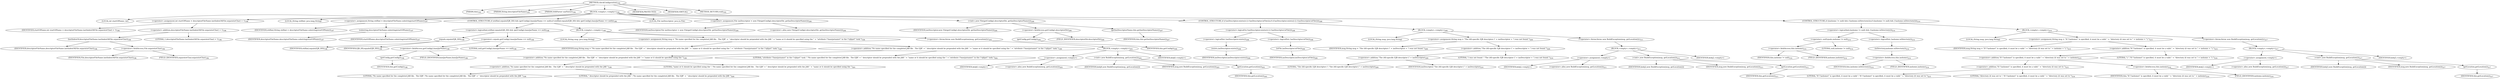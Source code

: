digraph "checkConfiguration" {  
"169" [label = <(METHOD,checkConfiguration)<SUB>193</SUB>> ]
"19" [label = <(PARAM,this)<SUB>193</SUB>> ]
"170" [label = <(PARAM,String descriptorFileName)<SUB>193</SUB>> ]
"171" [label = <(PARAM,SAXParser saxParser)<SUB>194</SUB>> ]
"172" [label = <(BLOCK,&lt;empty&gt;,&lt;empty&gt;)<SUB>194</SUB>> ]
"173" [label = <(LOCAL,int startOfName: int)> ]
"174" [label = <(&lt;operator&gt;.assignment,int startOfName = descriptorFileName.lastIndexOf(File.separatorChar) + 1)<SUB>196</SUB>> ]
"175" [label = <(IDENTIFIER,startOfName,int startOfName = descriptorFileName.lastIndexOf(File.separatorChar) + 1)<SUB>196</SUB>> ]
"176" [label = <(&lt;operator&gt;.addition,descriptorFileName.lastIndexOf(File.separatorChar) + 1)<SUB>196</SUB>> ]
"177" [label = <(lastIndexOf,descriptorFileName.lastIndexOf(File.separatorChar))<SUB>196</SUB>> ]
"178" [label = <(IDENTIFIER,descriptorFileName,descriptorFileName.lastIndexOf(File.separatorChar))<SUB>196</SUB>> ]
"179" [label = <(&lt;operator&gt;.fieldAccess,File.separatorChar)<SUB>196</SUB>> ]
"180" [label = <(IDENTIFIER,File,descriptorFileName.lastIndexOf(File.separatorChar))<SUB>196</SUB>> ]
"181" [label = <(FIELD_IDENTIFIER,separatorChar,separatorChar)<SUB>196</SUB>> ]
"182" [label = <(LITERAL,1,descriptorFileName.lastIndexOf(File.separatorChar) + 1)<SUB>196</SUB>> ]
"183" [label = <(LOCAL,String stdXml: java.lang.String)> ]
"184" [label = <(&lt;operator&gt;.assignment,String stdXml = descriptorFileName.substring(startOfName))<SUB>197</SUB>> ]
"185" [label = <(IDENTIFIER,stdXml,String stdXml = descriptorFileName.substring(startOfName))<SUB>197</SUB>> ]
"186" [label = <(substring,descriptorFileName.substring(startOfName))<SUB>197</SUB>> ]
"187" [label = <(IDENTIFIER,descriptorFileName,descriptorFileName.substring(startOfName))<SUB>197</SUB>> ]
"188" [label = <(IDENTIFIER,startOfName,descriptorFileName.substring(startOfName))<SUB>197</SUB>> ]
"189" [label = <(CONTROL_STRUCTURE,if (stdXml.equals(EJB_DD) &amp;&amp; (getConfig().baseJarName == null)),if (stdXml.equals(EJB_DD) &amp;&amp; (getConfig().baseJarName == null)))<SUB>198</SUB>> ]
"190" [label = <(&lt;operator&gt;.logicalAnd,stdXml.equals(EJB_DD) &amp;&amp; (getConfig().baseJarName == null))<SUB>198</SUB>> ]
"191" [label = <(equals,equals(EJB_DD))<SUB>198</SUB>> ]
"192" [label = <(IDENTIFIER,stdXml,equals(EJB_DD))<SUB>198</SUB>> ]
"193" [label = <(IDENTIFIER,EJB_DD,equals(EJB_DD))<SUB>198</SUB>> ]
"194" [label = <(&lt;operator&gt;.equals,getConfig().baseJarName == null)<SUB>198</SUB>> ]
"195" [label = <(&lt;operator&gt;.fieldAccess,getConfig().baseJarName)<SUB>198</SUB>> ]
"196" [label = <(getConfig,getConfig())<SUB>198</SUB>> ]
"18" [label = <(IDENTIFIER,this,getConfig())<SUB>198</SUB>> ]
"197" [label = <(FIELD_IDENTIFIER,baseJarName,baseJarName)<SUB>198</SUB>> ]
"198" [label = <(LITERAL,null,getConfig().baseJarName == null)<SUB>198</SUB>> ]
"199" [label = <(BLOCK,&lt;empty&gt;,&lt;empty&gt;)<SUB>198</SUB>> ]
"200" [label = <(LOCAL,String msg: java.lang.String)> ]
"201" [label = <(&lt;operator&gt;.assignment,String msg = &quot;No name specified for the completed JAR file.  The EJB&quot; + &quot; descriptor should be prepended with the JAR &quot; + &quot;name or it should be specified using the &quot; + &quot;attribute \&quot;basejarname\&quot; in the \&quot;ejbjar\&quot; task.&quot;)<SUB>199</SUB>> ]
"202" [label = <(IDENTIFIER,msg,String msg = &quot;No name specified for the completed JAR file.  The EJB&quot; + &quot; descriptor should be prepended with the JAR &quot; + &quot;name or it should be specified using the &quot; + &quot;attribute \&quot;basejarname\&quot; in the \&quot;ejbjar\&quot; task.&quot;)<SUB>199</SUB>> ]
"203" [label = <(&lt;operator&gt;.addition,&quot;No name specified for the completed JAR file.  The EJB&quot; + &quot; descriptor should be prepended with the JAR &quot; + &quot;name or it should be specified using the &quot; + &quot;attribute \&quot;basejarname\&quot; in the \&quot;ejbjar\&quot; task.&quot;)<SUB>199</SUB>> ]
"204" [label = <(&lt;operator&gt;.addition,&quot;No name specified for the completed JAR file.  The EJB&quot; + &quot; descriptor should be prepended with the JAR &quot; + &quot;name or it should be specified using the &quot;)<SUB>199</SUB>> ]
"205" [label = <(&lt;operator&gt;.addition,&quot;No name specified for the completed JAR file.  The EJB&quot; + &quot; descriptor should be prepended with the JAR &quot;)<SUB>199</SUB>> ]
"206" [label = <(LITERAL,&quot;No name specified for the completed JAR file.  The EJB&quot;,&quot;No name specified for the completed JAR file.  The EJB&quot; + &quot; descriptor should be prepended with the JAR &quot;)<SUB>199</SUB>> ]
"207" [label = <(LITERAL,&quot; descriptor should be prepended with the JAR &quot;,&quot;No name specified for the completed JAR file.  The EJB&quot; + &quot; descriptor should be prepended with the JAR &quot;)<SUB>200</SUB>> ]
"208" [label = <(LITERAL,&quot;name or it should be specified using the &quot;,&quot;No name specified for the completed JAR file.  The EJB&quot; + &quot; descriptor should be prepended with the JAR &quot; + &quot;name or it should be specified using the &quot;)<SUB>201</SUB>> ]
"209" [label = <(LITERAL,&quot;attribute \&quot;basejarname\&quot; in the \&quot;ejbjar\&quot; task.&quot;,&quot;No name specified for the completed JAR file.  The EJB&quot; + &quot; descriptor should be prepended with the JAR &quot; + &quot;name or it should be specified using the &quot; + &quot;attribute \&quot;basejarname\&quot; in the \&quot;ejbjar\&quot; task.&quot;)<SUB>202</SUB>> ]
"210" [label = <(&lt;operator&gt;.throw,throw new BuildException(msg, getLocation());)<SUB>203</SUB>> ]
"211" [label = <(BLOCK,&lt;empty&gt;,&lt;empty&gt;)<SUB>203</SUB>> ]
"212" [label = <(&lt;operator&gt;.assignment,&lt;empty&gt;)> ]
"213" [label = <(IDENTIFIER,$obj0,&lt;empty&gt;)> ]
"214" [label = <(&lt;operator&gt;.alloc,new BuildException(msg, getLocation()))<SUB>203</SUB>> ]
"215" [label = <(&lt;init&gt;,new BuildException(msg, getLocation()))<SUB>203</SUB>> ]
"216" [label = <(IDENTIFIER,$obj0,new BuildException(msg, getLocation()))> ]
"217" [label = <(IDENTIFIER,msg,new BuildException(msg, getLocation()))<SUB>203</SUB>> ]
"218" [label = <(getLocation,getLocation())<SUB>203</SUB>> ]
"20" [label = <(IDENTIFIER,this,getLocation())<SUB>203</SUB>> ]
"219" [label = <(IDENTIFIER,$obj0,&lt;empty&gt;)> ]
"24" [label = <(LOCAL,File iasDescriptor: java.io.File)> ]
"220" [label = <(&lt;operator&gt;.assignment,File iasDescriptor = new File(getConfig().descriptorDir, getIasDescriptorName()))<SUB>206</SUB>> ]
"221" [label = <(IDENTIFIER,iasDescriptor,File iasDescriptor = new File(getConfig().descriptorDir, getIasDescriptorName()))<SUB>206</SUB>> ]
"222" [label = <(&lt;operator&gt;.alloc,new File(getConfig().descriptorDir, getIasDescriptorName()))<SUB>206</SUB>> ]
"223" [label = <(&lt;init&gt;,new File(getConfig().descriptorDir, getIasDescriptorName()))<SUB>206</SUB>> ]
"23" [label = <(IDENTIFIER,iasDescriptor,new File(getConfig().descriptorDir, getIasDescriptorName()))<SUB>206</SUB>> ]
"224" [label = <(&lt;operator&gt;.fieldAccess,getConfig().descriptorDir)<SUB>206</SUB>> ]
"225" [label = <(getConfig,getConfig())<SUB>206</SUB>> ]
"21" [label = <(IDENTIFIER,this,getConfig())<SUB>206</SUB>> ]
"226" [label = <(FIELD_IDENTIFIER,descriptorDir,descriptorDir)<SUB>206</SUB>> ]
"227" [label = <(getIasDescriptorName,this.getIasDescriptorName())<SUB>207</SUB>> ]
"22" [label = <(IDENTIFIER,this,this.getIasDescriptorName())<SUB>207</SUB>> ]
"228" [label = <(CONTROL_STRUCTURE,if ((!iasDescriptor.exists()) || (!iasDescriptor.isFile())),if ((!iasDescriptor.exists()) || (!iasDescriptor.isFile())))<SUB>208</SUB>> ]
"229" [label = <(&lt;operator&gt;.logicalOr,(!iasDescriptor.exists()) || (!iasDescriptor.isFile()))<SUB>208</SUB>> ]
"230" [label = <(&lt;operator&gt;.logicalNot,!iasDescriptor.exists())<SUB>208</SUB>> ]
"231" [label = <(exists,iasDescriptor.exists())<SUB>208</SUB>> ]
"232" [label = <(IDENTIFIER,iasDescriptor,iasDescriptor.exists())<SUB>208</SUB>> ]
"233" [label = <(&lt;operator&gt;.logicalNot,!iasDescriptor.isFile())<SUB>208</SUB>> ]
"234" [label = <(isFile,iasDescriptor.isFile())<SUB>208</SUB>> ]
"235" [label = <(IDENTIFIER,iasDescriptor,iasDescriptor.isFile())<SUB>208</SUB>> ]
"236" [label = <(BLOCK,&lt;empty&gt;,&lt;empty&gt;)<SUB>208</SUB>> ]
"237" [label = <(LOCAL,String msg: java.lang.String)> ]
"238" [label = <(&lt;operator&gt;.assignment,String msg = &quot;The iAS-specific EJB descriptor (&quot; + iasDescriptor + &quot;) was not found.&quot;)<SUB>209</SUB>> ]
"239" [label = <(IDENTIFIER,msg,String msg = &quot;The iAS-specific EJB descriptor (&quot; + iasDescriptor + &quot;) was not found.&quot;)<SUB>209</SUB>> ]
"240" [label = <(&lt;operator&gt;.addition,&quot;The iAS-specific EJB descriptor (&quot; + iasDescriptor + &quot;) was not found.&quot;)<SUB>209</SUB>> ]
"241" [label = <(&lt;operator&gt;.addition,&quot;The iAS-specific EJB descriptor (&quot; + iasDescriptor)<SUB>209</SUB>> ]
"242" [label = <(LITERAL,&quot;The iAS-specific EJB descriptor (&quot;,&quot;The iAS-specific EJB descriptor (&quot; + iasDescriptor)<SUB>209</SUB>> ]
"243" [label = <(IDENTIFIER,iasDescriptor,&quot;The iAS-specific EJB descriptor (&quot; + iasDescriptor)<SUB>210</SUB>> ]
"244" [label = <(LITERAL,&quot;) was not found.&quot;,&quot;The iAS-specific EJB descriptor (&quot; + iasDescriptor + &quot;) was not found.&quot;)<SUB>210</SUB>> ]
"245" [label = <(&lt;operator&gt;.throw,throw new BuildException(msg, getLocation());)<SUB>211</SUB>> ]
"246" [label = <(BLOCK,&lt;empty&gt;,&lt;empty&gt;)<SUB>211</SUB>> ]
"247" [label = <(&lt;operator&gt;.assignment,&lt;empty&gt;)> ]
"248" [label = <(IDENTIFIER,$obj2,&lt;empty&gt;)> ]
"249" [label = <(&lt;operator&gt;.alloc,new BuildException(msg, getLocation()))<SUB>211</SUB>> ]
"250" [label = <(&lt;init&gt;,new BuildException(msg, getLocation()))<SUB>211</SUB>> ]
"251" [label = <(IDENTIFIER,$obj2,new BuildException(msg, getLocation()))> ]
"252" [label = <(IDENTIFIER,msg,new BuildException(msg, getLocation()))<SUB>211</SUB>> ]
"253" [label = <(getLocation,getLocation())<SUB>211</SUB>> ]
"25" [label = <(IDENTIFIER,this,getLocation())<SUB>211</SUB>> ]
"254" [label = <(IDENTIFIER,$obj2,&lt;empty&gt;)> ]
"255" [label = <(CONTROL_STRUCTURE,if ((iashome != null) &amp;&amp; (!iashome.isDirectory())),if ((iashome != null) &amp;&amp; (!iashome.isDirectory())))<SUB>214</SUB>> ]
"256" [label = <(&lt;operator&gt;.logicalAnd,(iashome != null) &amp;&amp; (!iashome.isDirectory()))<SUB>214</SUB>> ]
"257" [label = <(&lt;operator&gt;.notEquals,iashome != null)<SUB>214</SUB>> ]
"258" [label = <(&lt;operator&gt;.fieldAccess,this.iashome)<SUB>214</SUB>> ]
"259" [label = <(IDENTIFIER,this,iashome != null)<SUB>214</SUB>> ]
"260" [label = <(FIELD_IDENTIFIER,iashome,iashome)<SUB>214</SUB>> ]
"261" [label = <(LITERAL,null,iashome != null)<SUB>214</SUB>> ]
"262" [label = <(&lt;operator&gt;.logicalNot,!iashome.isDirectory())<SUB>214</SUB>> ]
"263" [label = <(isDirectory,iashome.isDirectory())<SUB>214</SUB>> ]
"264" [label = <(&lt;operator&gt;.fieldAccess,this.iashome)<SUB>214</SUB>> ]
"265" [label = <(IDENTIFIER,this,iashome.isDirectory())<SUB>214</SUB>> ]
"266" [label = <(FIELD_IDENTIFIER,iashome,iashome)<SUB>214</SUB>> ]
"267" [label = <(BLOCK,&lt;empty&gt;,&lt;empty&gt;)<SUB>214</SUB>> ]
"268" [label = <(LOCAL,String msg: java.lang.String)> ]
"269" [label = <(&lt;operator&gt;.assignment,String msg = &quot;If \&quot;iashome\&quot; is specified, it must be a valid &quot; + &quot;directory (it was set to &quot; + iashome + &quot;).&quot;)<SUB>215</SUB>> ]
"270" [label = <(IDENTIFIER,msg,String msg = &quot;If \&quot;iashome\&quot; is specified, it must be a valid &quot; + &quot;directory (it was set to &quot; + iashome + &quot;).&quot;)<SUB>215</SUB>> ]
"271" [label = <(&lt;operator&gt;.addition,&quot;If \&quot;iashome\&quot; is specified, it must be a valid &quot; + &quot;directory (it was set to &quot; + iashome + &quot;).&quot;)<SUB>215</SUB>> ]
"272" [label = <(&lt;operator&gt;.addition,&quot;If \&quot;iashome\&quot; is specified, it must be a valid &quot; + &quot;directory (it was set to &quot; + iashome)<SUB>215</SUB>> ]
"273" [label = <(&lt;operator&gt;.addition,&quot;If \&quot;iashome\&quot; is specified, it must be a valid &quot; + &quot;directory (it was set to &quot;)<SUB>215</SUB>> ]
"274" [label = <(LITERAL,&quot;If \&quot;iashome\&quot; is specified, it must be a valid &quot;,&quot;If \&quot;iashome\&quot; is specified, it must be a valid &quot; + &quot;directory (it was set to &quot;)<SUB>215</SUB>> ]
"275" [label = <(LITERAL,&quot;directory (it was set to &quot;,&quot;If \&quot;iashome\&quot; is specified, it must be a valid &quot; + &quot;directory (it was set to &quot;)<SUB>216</SUB>> ]
"276" [label = <(&lt;operator&gt;.fieldAccess,this.iashome)<SUB>216</SUB>> ]
"277" [label = <(IDENTIFIER,this,&quot;If \&quot;iashome\&quot; is specified, it must be a valid &quot; + &quot;directory (it was set to &quot; + iashome)<SUB>216</SUB>> ]
"278" [label = <(FIELD_IDENTIFIER,iashome,iashome)<SUB>216</SUB>> ]
"279" [label = <(LITERAL,&quot;).&quot;,&quot;If \&quot;iashome\&quot; is specified, it must be a valid &quot; + &quot;directory (it was set to &quot; + iashome + &quot;).&quot;)<SUB>216</SUB>> ]
"280" [label = <(&lt;operator&gt;.throw,throw new BuildException(msg, getLocation());)<SUB>217</SUB>> ]
"281" [label = <(BLOCK,&lt;empty&gt;,&lt;empty&gt;)<SUB>217</SUB>> ]
"282" [label = <(&lt;operator&gt;.assignment,&lt;empty&gt;)> ]
"283" [label = <(IDENTIFIER,$obj3,&lt;empty&gt;)> ]
"284" [label = <(&lt;operator&gt;.alloc,new BuildException(msg, getLocation()))<SUB>217</SUB>> ]
"285" [label = <(&lt;init&gt;,new BuildException(msg, getLocation()))<SUB>217</SUB>> ]
"286" [label = <(IDENTIFIER,$obj3,new BuildException(msg, getLocation()))> ]
"287" [label = <(IDENTIFIER,msg,new BuildException(msg, getLocation()))<SUB>217</SUB>> ]
"288" [label = <(getLocation,getLocation())<SUB>217</SUB>> ]
"26" [label = <(IDENTIFIER,this,getLocation())<SUB>217</SUB>> ]
"289" [label = <(IDENTIFIER,$obj3,&lt;empty&gt;)> ]
"290" [label = <(MODIFIER,PROTECTED)> ]
"291" [label = <(MODIFIER,VIRTUAL)> ]
"292" [label = <(METHOD_RETURN,void)<SUB>193</SUB>> ]
  "169" -> "19" 
  "169" -> "170" 
  "169" -> "171" 
  "169" -> "172" 
  "169" -> "290" 
  "169" -> "291" 
  "169" -> "292" 
  "172" -> "173" 
  "172" -> "174" 
  "172" -> "183" 
  "172" -> "184" 
  "172" -> "189" 
  "172" -> "24" 
  "172" -> "220" 
  "172" -> "223" 
  "172" -> "228" 
  "172" -> "255" 
  "174" -> "175" 
  "174" -> "176" 
  "176" -> "177" 
  "176" -> "182" 
  "177" -> "178" 
  "177" -> "179" 
  "179" -> "180" 
  "179" -> "181" 
  "184" -> "185" 
  "184" -> "186" 
  "186" -> "187" 
  "186" -> "188" 
  "189" -> "190" 
  "189" -> "199" 
  "190" -> "191" 
  "190" -> "194" 
  "191" -> "192" 
  "191" -> "193" 
  "194" -> "195" 
  "194" -> "198" 
  "195" -> "196" 
  "195" -> "197" 
  "196" -> "18" 
  "199" -> "200" 
  "199" -> "201" 
  "199" -> "210" 
  "201" -> "202" 
  "201" -> "203" 
  "203" -> "204" 
  "203" -> "209" 
  "204" -> "205" 
  "204" -> "208" 
  "205" -> "206" 
  "205" -> "207" 
  "210" -> "211" 
  "211" -> "212" 
  "211" -> "215" 
  "211" -> "219" 
  "212" -> "213" 
  "212" -> "214" 
  "215" -> "216" 
  "215" -> "217" 
  "215" -> "218" 
  "218" -> "20" 
  "220" -> "221" 
  "220" -> "222" 
  "223" -> "23" 
  "223" -> "224" 
  "223" -> "227" 
  "224" -> "225" 
  "224" -> "226" 
  "225" -> "21" 
  "227" -> "22" 
  "228" -> "229" 
  "228" -> "236" 
  "229" -> "230" 
  "229" -> "233" 
  "230" -> "231" 
  "231" -> "232" 
  "233" -> "234" 
  "234" -> "235" 
  "236" -> "237" 
  "236" -> "238" 
  "236" -> "245" 
  "238" -> "239" 
  "238" -> "240" 
  "240" -> "241" 
  "240" -> "244" 
  "241" -> "242" 
  "241" -> "243" 
  "245" -> "246" 
  "246" -> "247" 
  "246" -> "250" 
  "246" -> "254" 
  "247" -> "248" 
  "247" -> "249" 
  "250" -> "251" 
  "250" -> "252" 
  "250" -> "253" 
  "253" -> "25" 
  "255" -> "256" 
  "255" -> "267" 
  "256" -> "257" 
  "256" -> "262" 
  "257" -> "258" 
  "257" -> "261" 
  "258" -> "259" 
  "258" -> "260" 
  "262" -> "263" 
  "263" -> "264" 
  "264" -> "265" 
  "264" -> "266" 
  "267" -> "268" 
  "267" -> "269" 
  "267" -> "280" 
  "269" -> "270" 
  "269" -> "271" 
  "271" -> "272" 
  "271" -> "279" 
  "272" -> "273" 
  "272" -> "276" 
  "273" -> "274" 
  "273" -> "275" 
  "276" -> "277" 
  "276" -> "278" 
  "280" -> "281" 
  "281" -> "282" 
  "281" -> "285" 
  "281" -> "289" 
  "282" -> "283" 
  "282" -> "284" 
  "285" -> "286" 
  "285" -> "287" 
  "285" -> "288" 
  "288" -> "26" 
}
